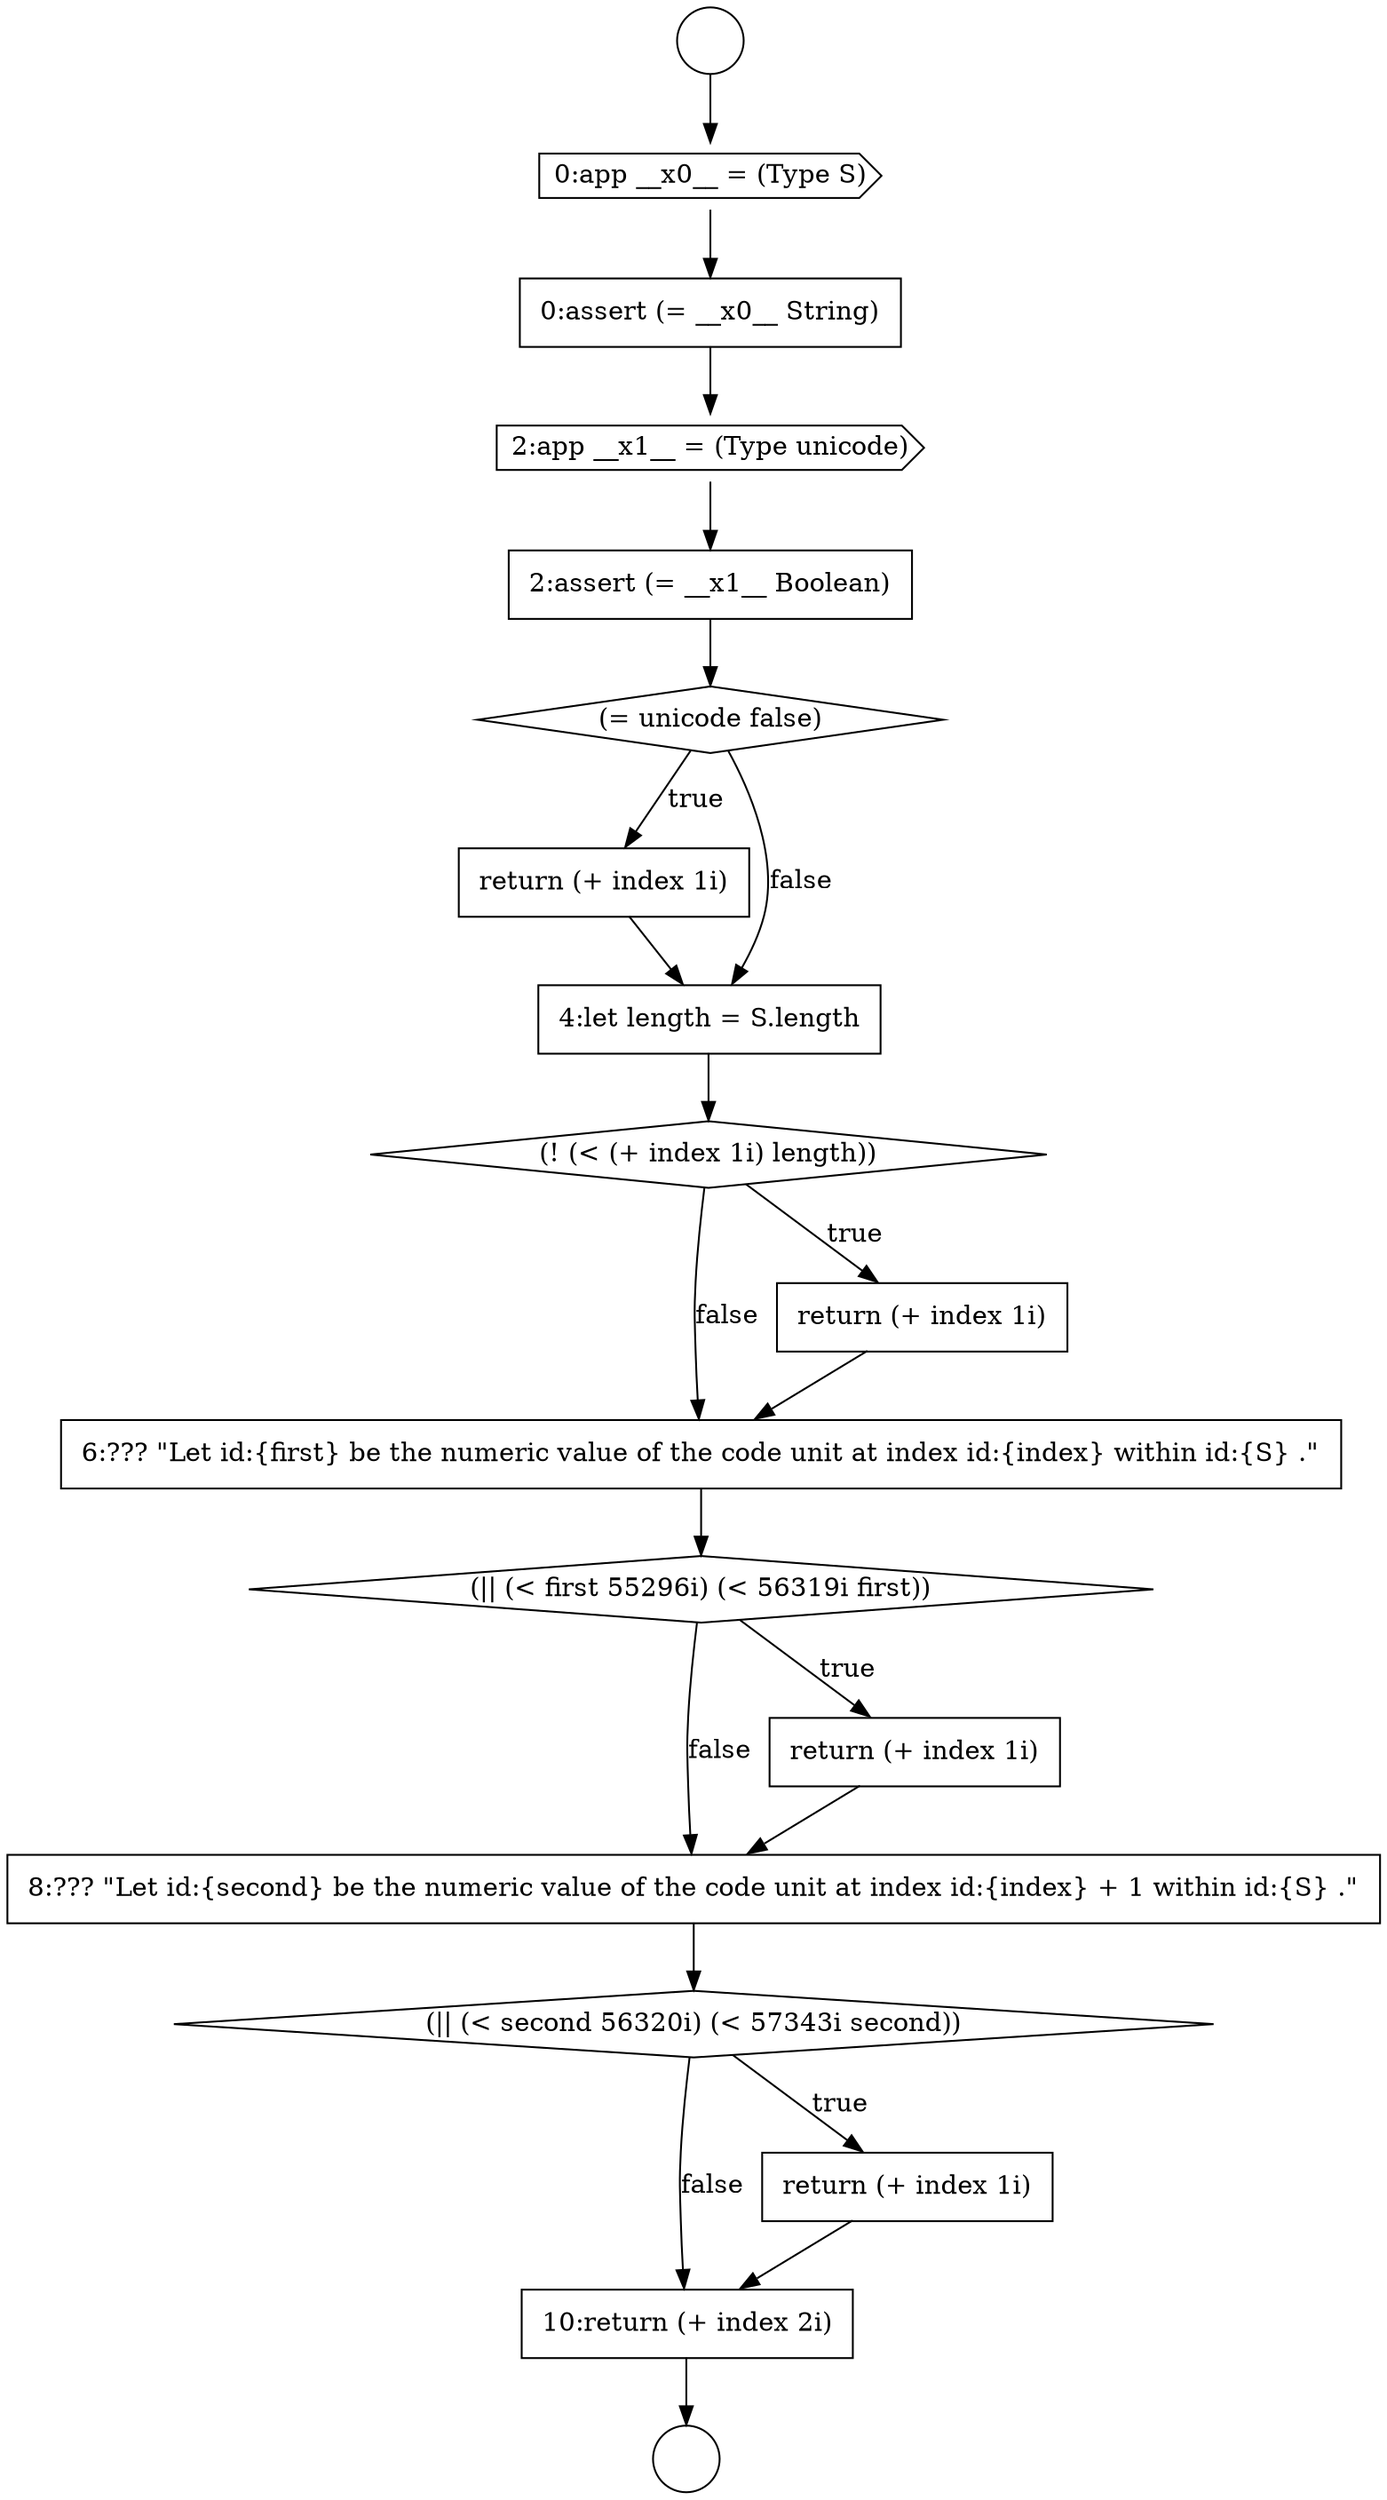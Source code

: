 digraph {
  node13901 [shape=diamond, label=<<font color="black">(|| (&lt; first 55296i) (&lt; 56319i first))</font>> color="black" fillcolor="white" style=filled]
  node13906 [shape=none, margin=0, label=<<font color="black">
    <table border="0" cellborder="1" cellspacing="0" cellpadding="10">
      <tr><td align="left">10:return (+ index 2i)</td></tr>
    </table>
  </font>> color="black" fillcolor="white" style=filled]
  node13895 [shape=diamond, label=<<font color="black">(= unicode false)</font>> color="black" fillcolor="white" style=filled]
  node13891 [shape=cds, label=<<font color="black">0:app __x0__ = (Type S)</font>> color="black" fillcolor="white" style=filled]
  node13892 [shape=none, margin=0, label=<<font color="black">
    <table border="0" cellborder="1" cellspacing="0" cellpadding="10">
      <tr><td align="left">0:assert (= __x0__ String)</td></tr>
    </table>
  </font>> color="black" fillcolor="white" style=filled]
  node13900 [shape=none, margin=0, label=<<font color="black">
    <table border="0" cellborder="1" cellspacing="0" cellpadding="10">
      <tr><td align="left">6:??? &quot;Let id:{first} be the numeric value of the code unit at index id:{index} within id:{S} .&quot;</td></tr>
    </table>
  </font>> color="black" fillcolor="white" style=filled]
  node13896 [shape=none, margin=0, label=<<font color="black">
    <table border="0" cellborder="1" cellspacing="0" cellpadding="10">
      <tr><td align="left">return (+ index 1i)</td></tr>
    </table>
  </font>> color="black" fillcolor="white" style=filled]
  node13898 [shape=diamond, label=<<font color="black">(! (&lt; (+ index 1i) length))</font>> color="black" fillcolor="white" style=filled]
  node13903 [shape=none, margin=0, label=<<font color="black">
    <table border="0" cellborder="1" cellspacing="0" cellpadding="10">
      <tr><td align="left">8:??? &quot;Let id:{second} be the numeric value of the code unit at index id:{index} + 1 within id:{S} .&quot;</td></tr>
    </table>
  </font>> color="black" fillcolor="white" style=filled]
  node13889 [shape=circle label=" " color="black" fillcolor="white" style=filled]
  node13893 [shape=cds, label=<<font color="black">2:app __x1__ = (Type unicode)</font>> color="black" fillcolor="white" style=filled]
  node13897 [shape=none, margin=0, label=<<font color="black">
    <table border="0" cellborder="1" cellspacing="0" cellpadding="10">
      <tr><td align="left">4:let length = S.length</td></tr>
    </table>
  </font>> color="black" fillcolor="white" style=filled]
  node13902 [shape=none, margin=0, label=<<font color="black">
    <table border="0" cellborder="1" cellspacing="0" cellpadding="10">
      <tr><td align="left">return (+ index 1i)</td></tr>
    </table>
  </font>> color="black" fillcolor="white" style=filled]
  node13894 [shape=none, margin=0, label=<<font color="black">
    <table border="0" cellborder="1" cellspacing="0" cellpadding="10">
      <tr><td align="left">2:assert (= __x1__ Boolean)</td></tr>
    </table>
  </font>> color="black" fillcolor="white" style=filled]
  node13904 [shape=diamond, label=<<font color="black">(|| (&lt; second 56320i) (&lt; 57343i second))</font>> color="black" fillcolor="white" style=filled]
  node13899 [shape=none, margin=0, label=<<font color="black">
    <table border="0" cellborder="1" cellspacing="0" cellpadding="10">
      <tr><td align="left">return (+ index 1i)</td></tr>
    </table>
  </font>> color="black" fillcolor="white" style=filled]
  node13890 [shape=circle label=" " color="black" fillcolor="white" style=filled]
  node13905 [shape=none, margin=0, label=<<font color="black">
    <table border="0" cellborder="1" cellspacing="0" cellpadding="10">
      <tr><td align="left">return (+ index 1i)</td></tr>
    </table>
  </font>> color="black" fillcolor="white" style=filled]
  node13899 -> node13900 [ color="black"]
  node13896 -> node13897 [ color="black"]
  node13897 -> node13898 [ color="black"]
  node13891 -> node13892 [ color="black"]
  node13901 -> node13902 [label=<<font color="black">true</font>> color="black"]
  node13901 -> node13903 [label=<<font color="black">false</font>> color="black"]
  node13894 -> node13895 [ color="black"]
  node13889 -> node13891 [ color="black"]
  node13904 -> node13905 [label=<<font color="black">true</font>> color="black"]
  node13904 -> node13906 [label=<<font color="black">false</font>> color="black"]
  node13895 -> node13896 [label=<<font color="black">true</font>> color="black"]
  node13895 -> node13897 [label=<<font color="black">false</font>> color="black"]
  node13893 -> node13894 [ color="black"]
  node13898 -> node13899 [label=<<font color="black">true</font>> color="black"]
  node13898 -> node13900 [label=<<font color="black">false</font>> color="black"]
  node13906 -> node13890 [ color="black"]
  node13892 -> node13893 [ color="black"]
  node13903 -> node13904 [ color="black"]
  node13900 -> node13901 [ color="black"]
  node13902 -> node13903 [ color="black"]
  node13905 -> node13906 [ color="black"]
}
